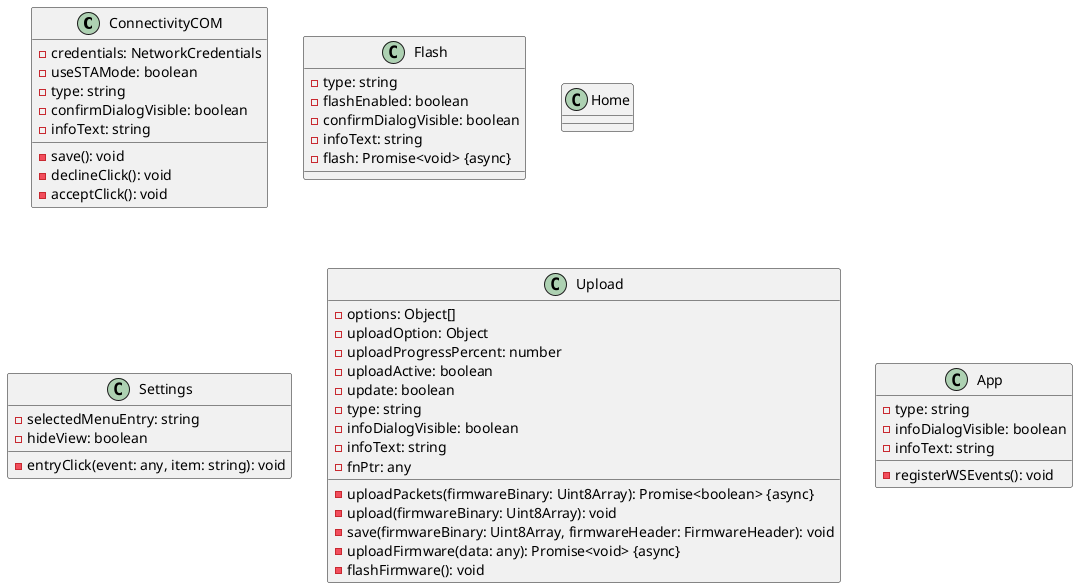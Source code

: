 @startuml
class ConnectivityCOM
{
    - credentials: NetworkCredentials
    - useSTAMode: boolean
    - type: string
    - confirmDialogVisible: boolean
    - infoText: string
    - save(): void
    - declineClick(): void
    - acceptClick(): void
}

class Flash
{
    - type: string
    - flashEnabled: boolean
    - confirmDialogVisible: boolean
    - infoText: string
    - flash: Promise<void> {async}
}

class Home
{
}

class Settings
{
    - selectedMenuEntry: string
    - hideView: boolean
    - entryClick(event: any, item: string): void
}

class Upload
{
    - options: Object[]
    - uploadOption: Object
    - uploadProgressPercent: number
    - uploadActive: boolean
    - update: boolean
    - type: string
    - infoDialogVisible: boolean
    - infoText: string
    - fnPtr: any
    - uploadPackets(firmwareBinary: Uint8Array): Promise<boolean> {async}
    - upload(firmwareBinary: Uint8Array): void
    - save(firmwareBinary: Uint8Array, firmwareHeader: FirmwareHeader): void
    - uploadFirmware(data: any): Promise<void> {async}
    - flashFirmware(): void
}

class App
{
    - type: string
    - infoDialogVisible: boolean
    - infoText: string
    - registerWSEvents(): void
}
@enduml
